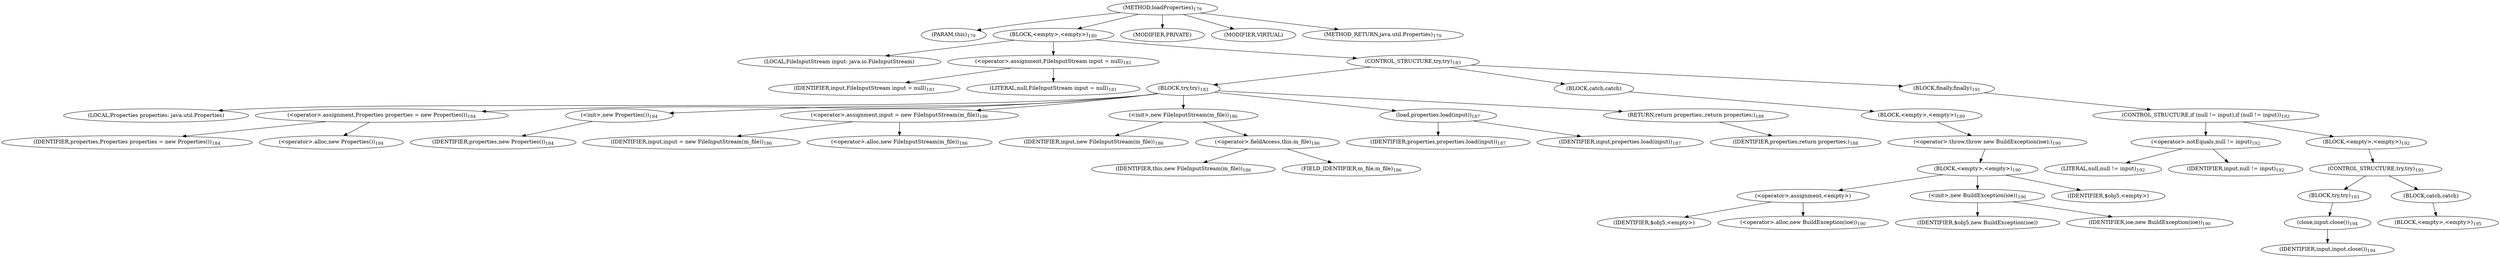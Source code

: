 digraph "loadProperties" {  
"185" [label = <(METHOD,loadProperties)<SUB>179</SUB>> ]
"186" [label = <(PARAM,this)<SUB>179</SUB>> ]
"187" [label = <(BLOCK,&lt;empty&gt;,&lt;empty&gt;)<SUB>180</SUB>> ]
"13" [label = <(LOCAL,FileInputStream input: java.io.FileInputStream)> ]
"188" [label = <(&lt;operator&gt;.assignment,FileInputStream input = null)<SUB>181</SUB>> ]
"189" [label = <(IDENTIFIER,input,FileInputStream input = null)<SUB>181</SUB>> ]
"190" [label = <(LITERAL,null,FileInputStream input = null)<SUB>181</SUB>> ]
"191" [label = <(CONTROL_STRUCTURE,try,try)<SUB>183</SUB>> ]
"192" [label = <(BLOCK,try,try)<SUB>183</SUB>> ]
"11" [label = <(LOCAL,Properties properties: java.util.Properties)> ]
"193" [label = <(&lt;operator&gt;.assignment,Properties properties = new Properties())<SUB>184</SUB>> ]
"194" [label = <(IDENTIFIER,properties,Properties properties = new Properties())<SUB>184</SUB>> ]
"195" [label = <(&lt;operator&gt;.alloc,new Properties())<SUB>184</SUB>> ]
"196" [label = <(&lt;init&gt;,new Properties())<SUB>184</SUB>> ]
"10" [label = <(IDENTIFIER,properties,new Properties())<SUB>184</SUB>> ]
"197" [label = <(&lt;operator&gt;.assignment,input = new FileInputStream(m_file))<SUB>186</SUB>> ]
"198" [label = <(IDENTIFIER,input,input = new FileInputStream(m_file))<SUB>186</SUB>> ]
"199" [label = <(&lt;operator&gt;.alloc,new FileInputStream(m_file))<SUB>186</SUB>> ]
"200" [label = <(&lt;init&gt;,new FileInputStream(m_file))<SUB>186</SUB>> ]
"12" [label = <(IDENTIFIER,input,new FileInputStream(m_file))<SUB>186</SUB>> ]
"201" [label = <(&lt;operator&gt;.fieldAccess,this.m_file)<SUB>186</SUB>> ]
"202" [label = <(IDENTIFIER,this,new FileInputStream(m_file))<SUB>186</SUB>> ]
"203" [label = <(FIELD_IDENTIFIER,m_file,m_file)<SUB>186</SUB>> ]
"204" [label = <(load,properties.load(input))<SUB>187</SUB>> ]
"205" [label = <(IDENTIFIER,properties,properties.load(input))<SUB>187</SUB>> ]
"206" [label = <(IDENTIFIER,input,properties.load(input))<SUB>187</SUB>> ]
"207" [label = <(RETURN,return properties;,return properties;)<SUB>188</SUB>> ]
"208" [label = <(IDENTIFIER,properties,return properties;)<SUB>188</SUB>> ]
"209" [label = <(BLOCK,catch,catch)> ]
"210" [label = <(BLOCK,&lt;empty&gt;,&lt;empty&gt;)<SUB>189</SUB>> ]
"211" [label = <(&lt;operator&gt;.throw,throw new BuildException(ioe);)<SUB>190</SUB>> ]
"212" [label = <(BLOCK,&lt;empty&gt;,&lt;empty&gt;)<SUB>190</SUB>> ]
"213" [label = <(&lt;operator&gt;.assignment,&lt;empty&gt;)> ]
"214" [label = <(IDENTIFIER,$obj5,&lt;empty&gt;)> ]
"215" [label = <(&lt;operator&gt;.alloc,new BuildException(ioe))<SUB>190</SUB>> ]
"216" [label = <(&lt;init&gt;,new BuildException(ioe))<SUB>190</SUB>> ]
"217" [label = <(IDENTIFIER,$obj5,new BuildException(ioe))> ]
"218" [label = <(IDENTIFIER,ioe,new BuildException(ioe))<SUB>190</SUB>> ]
"219" [label = <(IDENTIFIER,$obj5,&lt;empty&gt;)> ]
"220" [label = <(BLOCK,finally,finally)<SUB>191</SUB>> ]
"221" [label = <(CONTROL_STRUCTURE,if (null != input),if (null != input))<SUB>192</SUB>> ]
"222" [label = <(&lt;operator&gt;.notEquals,null != input)<SUB>192</SUB>> ]
"223" [label = <(LITERAL,null,null != input)<SUB>192</SUB>> ]
"224" [label = <(IDENTIFIER,input,null != input)<SUB>192</SUB>> ]
"225" [label = <(BLOCK,&lt;empty&gt;,&lt;empty&gt;)<SUB>192</SUB>> ]
"226" [label = <(CONTROL_STRUCTURE,try,try)<SUB>193</SUB>> ]
"227" [label = <(BLOCK,try,try)<SUB>193</SUB>> ]
"228" [label = <(close,input.close())<SUB>194</SUB>> ]
"229" [label = <(IDENTIFIER,input,input.close())<SUB>194</SUB>> ]
"230" [label = <(BLOCK,catch,catch)> ]
"231" [label = <(BLOCK,&lt;empty&gt;,&lt;empty&gt;)<SUB>195</SUB>> ]
"232" [label = <(MODIFIER,PRIVATE)> ]
"233" [label = <(MODIFIER,VIRTUAL)> ]
"234" [label = <(METHOD_RETURN,java.util.Properties)<SUB>179</SUB>> ]
  "185" -> "186" 
  "185" -> "187" 
  "185" -> "232" 
  "185" -> "233" 
  "185" -> "234" 
  "187" -> "13" 
  "187" -> "188" 
  "187" -> "191" 
  "188" -> "189" 
  "188" -> "190" 
  "191" -> "192" 
  "191" -> "209" 
  "191" -> "220" 
  "192" -> "11" 
  "192" -> "193" 
  "192" -> "196" 
  "192" -> "197" 
  "192" -> "200" 
  "192" -> "204" 
  "192" -> "207" 
  "193" -> "194" 
  "193" -> "195" 
  "196" -> "10" 
  "197" -> "198" 
  "197" -> "199" 
  "200" -> "12" 
  "200" -> "201" 
  "201" -> "202" 
  "201" -> "203" 
  "204" -> "205" 
  "204" -> "206" 
  "207" -> "208" 
  "209" -> "210" 
  "210" -> "211" 
  "211" -> "212" 
  "212" -> "213" 
  "212" -> "216" 
  "212" -> "219" 
  "213" -> "214" 
  "213" -> "215" 
  "216" -> "217" 
  "216" -> "218" 
  "220" -> "221" 
  "221" -> "222" 
  "221" -> "225" 
  "222" -> "223" 
  "222" -> "224" 
  "225" -> "226" 
  "226" -> "227" 
  "226" -> "230" 
  "227" -> "228" 
  "228" -> "229" 
  "230" -> "231" 
}
